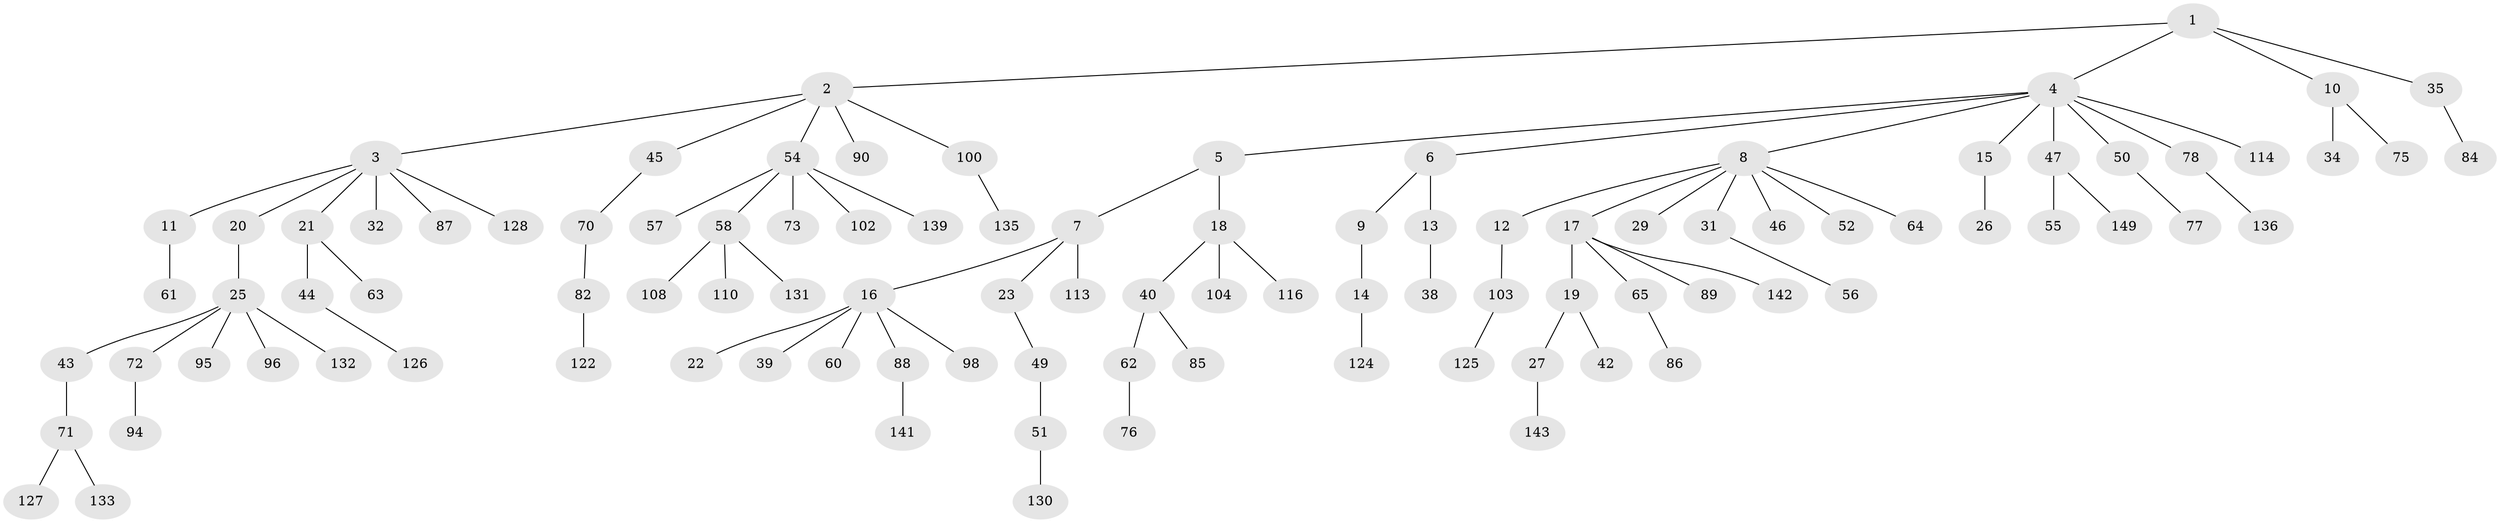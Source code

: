 // original degree distribution, {5: 0.020134228187919462, 6: 0.020134228187919462, 7: 0.013422818791946308, 9: 0.013422818791946308, 4: 0.040268456375838924, 3: 0.11409395973154363, 2: 0.2684563758389262, 1: 0.5100671140939598}
// Generated by graph-tools (version 1.1) at 2025/42/03/06/25 10:42:04]
// undirected, 101 vertices, 100 edges
graph export_dot {
graph [start="1"]
  node [color=gray90,style=filled];
  1 [super="+109"];
  2 [super="+33"];
  3 [super="+28"];
  4 [super="+74"];
  5 [super="+134"];
  6 [super="+83"];
  7 [super="+107"];
  8 [super="+120"];
  9 [super="+118"];
  10 [super="+30"];
  11 [super="+24"];
  12 [super="+53"];
  13 [super="+145"];
  14 [super="+41"];
  15;
  16 [super="+37"];
  17 [super="+79"];
  18 [super="+68"];
  19 [super="+146"];
  20;
  21 [super="+59"];
  22 [super="+140"];
  23;
  25 [super="+36"];
  26 [super="+69"];
  27 [super="+147"];
  29 [super="+99"];
  31 [super="+48"];
  32 [super="+101"];
  34;
  35;
  38;
  39 [super="+106"];
  40 [super="+80"];
  42;
  43;
  44;
  45;
  46;
  47 [super="+119"];
  49 [super="+67"];
  50 [super="+148"];
  51 [super="+105"];
  52;
  54 [super="+91"];
  55;
  56;
  57 [super="+121"];
  58 [super="+66"];
  60;
  61;
  62 [super="+117"];
  63;
  64;
  65;
  70;
  71 [super="+92"];
  72 [super="+115"];
  73 [super="+81"];
  75;
  76 [super="+93"];
  77;
  78 [super="+111"];
  82 [super="+112"];
  84;
  85;
  86 [super="+97"];
  87;
  88;
  89;
  90;
  94;
  95;
  96;
  98;
  100 [super="+123"];
  102;
  103 [super="+138"];
  104;
  108;
  110;
  113;
  114;
  116;
  122;
  124;
  125;
  126 [super="+129"];
  127;
  128;
  130;
  131;
  132;
  133;
  135 [super="+137"];
  136;
  139;
  141;
  142;
  143 [super="+144"];
  149;
  1 -- 2;
  1 -- 4;
  1 -- 10;
  1 -- 35;
  2 -- 3;
  2 -- 54;
  2 -- 90;
  2 -- 100;
  2 -- 45;
  3 -- 11;
  3 -- 20;
  3 -- 21;
  3 -- 32;
  3 -- 128;
  3 -- 87;
  4 -- 5;
  4 -- 6;
  4 -- 8;
  4 -- 15;
  4 -- 47;
  4 -- 50;
  4 -- 78;
  4 -- 114;
  5 -- 7;
  5 -- 18;
  6 -- 9;
  6 -- 13;
  7 -- 16;
  7 -- 23;
  7 -- 113;
  8 -- 12;
  8 -- 17;
  8 -- 29;
  8 -- 31;
  8 -- 46;
  8 -- 52;
  8 -- 64;
  9 -- 14;
  10 -- 75;
  10 -- 34;
  11 -- 61;
  12 -- 103;
  13 -- 38;
  14 -- 124;
  15 -- 26;
  16 -- 22;
  16 -- 98;
  16 -- 39;
  16 -- 88;
  16 -- 60;
  17 -- 19;
  17 -- 65;
  17 -- 89;
  17 -- 142;
  18 -- 40;
  18 -- 104;
  18 -- 116;
  19 -- 27;
  19 -- 42;
  20 -- 25;
  21 -- 44;
  21 -- 63;
  23 -- 49;
  25 -- 43;
  25 -- 95;
  25 -- 96;
  25 -- 132;
  25 -- 72;
  27 -- 143;
  31 -- 56;
  35 -- 84;
  40 -- 62;
  40 -- 85;
  43 -- 71;
  44 -- 126;
  45 -- 70;
  47 -- 55;
  47 -- 149;
  49 -- 51;
  50 -- 77;
  51 -- 130;
  54 -- 57;
  54 -- 58;
  54 -- 73;
  54 -- 102;
  54 -- 139;
  58 -- 108;
  58 -- 131;
  58 -- 110;
  62 -- 76;
  65 -- 86;
  70 -- 82;
  71 -- 127;
  71 -- 133;
  72 -- 94;
  78 -- 136;
  82 -- 122;
  88 -- 141;
  100 -- 135;
  103 -- 125;
}
